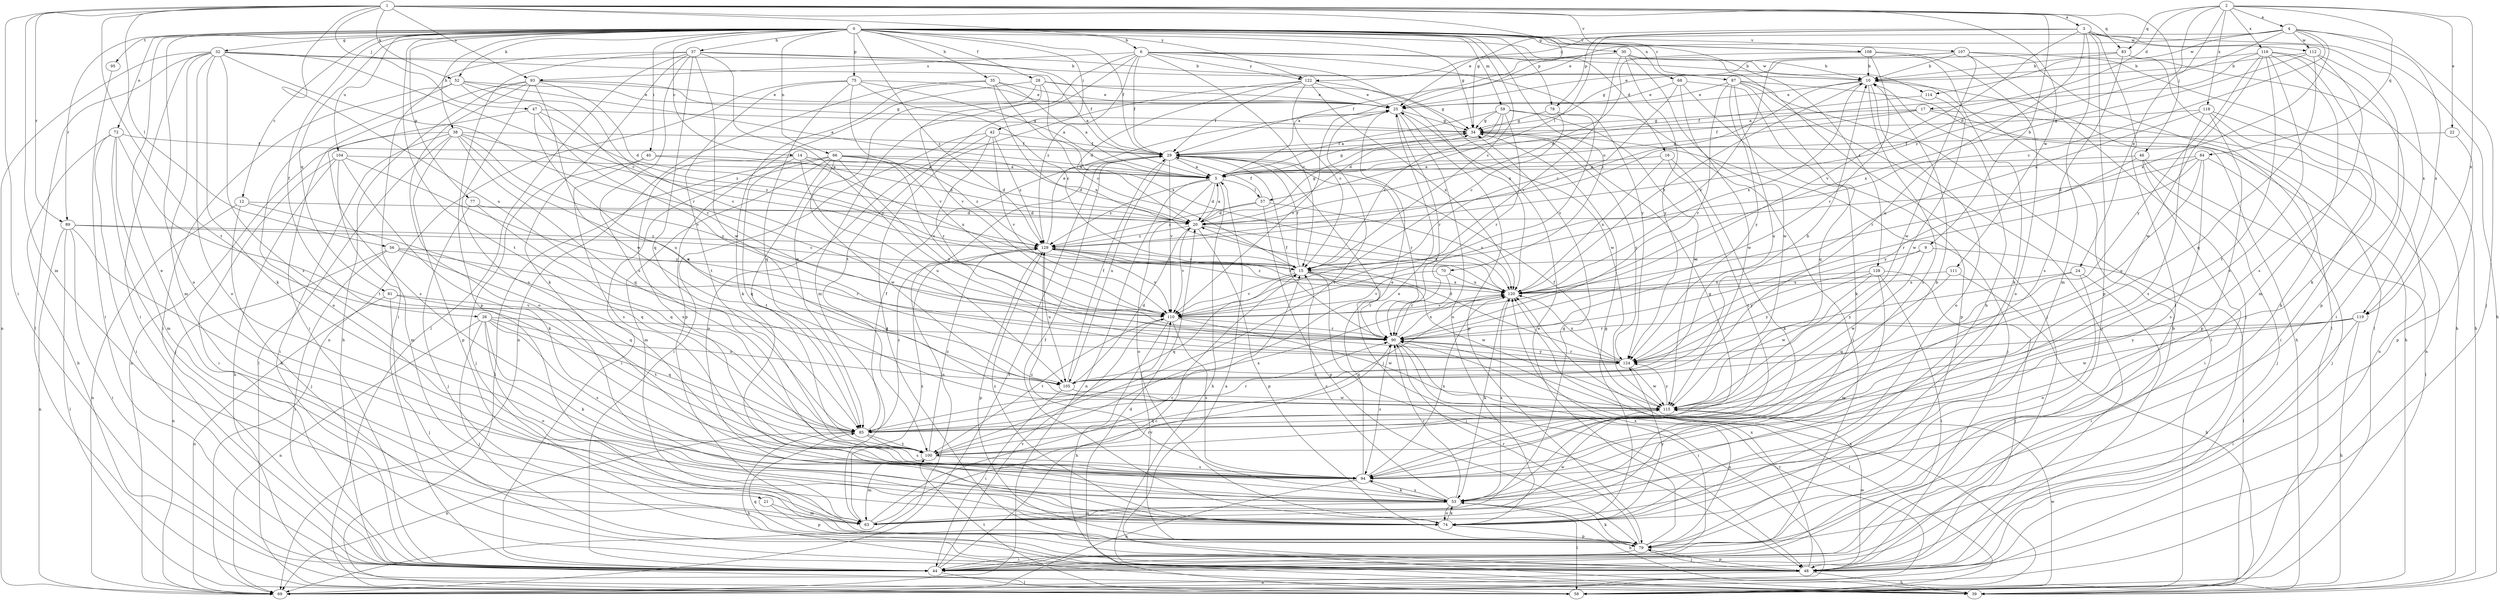 strict digraph  {
0;
1;
2;
3;
4;
5;
6;
9;
10;
12;
14;
15;
16;
17;
20;
21;
22;
24;
25;
26;
28;
29;
30;
32;
34;
35;
37;
38;
39;
40;
42;
44;
46;
47;
48;
52;
53;
56;
57;
58;
59;
63;
66;
68;
69;
70;
72;
74;
75;
77;
78;
79;
81;
83;
84;
85;
87;
89;
90;
93;
94;
95;
100;
104;
105;
107;
108;
110;
111;
112;
114;
115;
116;
118;
119;
120;
122;
124;
128;
129;
0 -> 6  [label=b];
0 -> 12  [label=c];
0 -> 14  [label=c];
0 -> 15  [label=c];
0 -> 16  [label=d];
0 -> 21  [label=e];
0 -> 26  [label=f];
0 -> 28  [label=f];
0 -> 29  [label=f];
0 -> 30  [label=g];
0 -> 32  [label=g];
0 -> 34  [label=g];
0 -> 35  [label=h];
0 -> 37  [label=h];
0 -> 38  [label=h];
0 -> 40  [label=i];
0 -> 42  [label=i];
0 -> 52  [label=k];
0 -> 59  [label=m];
0 -> 66  [label=n];
0 -> 68  [label=n];
0 -> 70  [label=o];
0 -> 72  [label=o];
0 -> 74  [label=o];
0 -> 75  [label=p];
0 -> 77  [label=p];
0 -> 78  [label=p];
0 -> 81  [label=q];
0 -> 87  [label=r];
0 -> 89  [label=r];
0 -> 95  [label=t];
0 -> 100  [label=t];
0 -> 104  [label=u];
0 -> 107  [label=v];
0 -> 108  [label=v];
0 -> 128  [label=z];
0 -> 129  [label=z];
1 -> 3  [label=a];
1 -> 9  [label=b];
1 -> 34  [label=g];
1 -> 44  [label=i];
1 -> 46  [label=j];
1 -> 47  [label=j];
1 -> 52  [label=k];
1 -> 56  [label=l];
1 -> 63  [label=m];
1 -> 83  [label=q];
1 -> 89  [label=r];
1 -> 93  [label=s];
1 -> 100  [label=t];
1 -> 105  [label=u];
1 -> 108  [label=v];
1 -> 111  [label=w];
1 -> 122  [label=y];
2 -> 4  [label=a];
2 -> 17  [label=d];
2 -> 20  [label=d];
2 -> 22  [label=e];
2 -> 24  [label=e];
2 -> 83  [label=q];
2 -> 84  [label=q];
2 -> 116  [label=x];
2 -> 118  [label=x];
2 -> 119  [label=x];
3 -> 25  [label=e];
3 -> 39  [label=h];
3 -> 44  [label=i];
3 -> 57  [label=l];
3 -> 63  [label=m];
3 -> 78  [label=p];
3 -> 79  [label=p];
3 -> 105  [label=u];
3 -> 110  [label=v];
3 -> 112  [label=w];
3 -> 119  [label=x];
4 -> 15  [label=c];
4 -> 25  [label=e];
4 -> 48  [label=j];
4 -> 112  [label=w];
4 -> 114  [label=w];
4 -> 119  [label=x];
4 -> 120  [label=x];
4 -> 122  [label=y];
4 -> 129  [label=z];
5 -> 20  [label=d];
5 -> 34  [label=g];
5 -> 39  [label=h];
5 -> 57  [label=l];
5 -> 69  [label=n];
5 -> 74  [label=o];
5 -> 129  [label=z];
6 -> 10  [label=b];
6 -> 15  [label=c];
6 -> 29  [label=f];
6 -> 63  [label=m];
6 -> 93  [label=s];
6 -> 100  [label=t];
6 -> 114  [label=w];
6 -> 120  [label=x];
6 -> 122  [label=y];
6 -> 124  [label=y];
6 -> 129  [label=z];
9 -> 15  [label=c];
9 -> 58  [label=l];
9 -> 115  [label=w];
9 -> 124  [label=y];
10 -> 25  [label=e];
10 -> 39  [label=h];
10 -> 74  [label=o];
10 -> 94  [label=s];
10 -> 120  [label=x];
10 -> 129  [label=z];
12 -> 20  [label=d];
12 -> 48  [label=j];
12 -> 69  [label=n];
12 -> 85  [label=q];
14 -> 5  [label=a];
14 -> 20  [label=d];
14 -> 85  [label=q];
14 -> 94  [label=s];
14 -> 105  [label=u];
14 -> 120  [label=x];
15 -> 29  [label=f];
15 -> 48  [label=j];
15 -> 85  [label=q];
15 -> 90  [label=r];
15 -> 110  [label=v];
15 -> 115  [label=w];
15 -> 120  [label=x];
15 -> 129  [label=z];
16 -> 5  [label=a];
16 -> 53  [label=k];
16 -> 100  [label=t];
16 -> 120  [label=x];
17 -> 5  [label=a];
17 -> 29  [label=f];
17 -> 34  [label=g];
17 -> 53  [label=k];
17 -> 69  [label=n];
20 -> 5  [label=a];
20 -> 34  [label=g];
20 -> 79  [label=p];
20 -> 110  [label=v];
20 -> 120  [label=x];
20 -> 129  [label=z];
21 -> 63  [label=m];
21 -> 79  [label=p];
22 -> 29  [label=f];
22 -> 79  [label=p];
24 -> 44  [label=i];
24 -> 74  [label=o];
24 -> 120  [label=x];
24 -> 124  [label=y];
25 -> 34  [label=g];
25 -> 74  [label=o];
25 -> 79  [label=p];
25 -> 90  [label=r];
25 -> 100  [label=t];
25 -> 110  [label=v];
26 -> 48  [label=j];
26 -> 53  [label=k];
26 -> 69  [label=n];
26 -> 74  [label=o];
26 -> 85  [label=q];
26 -> 90  [label=r];
26 -> 94  [label=s];
26 -> 105  [label=u];
28 -> 25  [label=e];
28 -> 34  [label=g];
28 -> 79  [label=p];
28 -> 85  [label=q];
28 -> 110  [label=v];
28 -> 120  [label=x];
29 -> 5  [label=a];
29 -> 48  [label=j];
29 -> 69  [label=n];
29 -> 90  [label=r];
29 -> 105  [label=u];
29 -> 110  [label=v];
30 -> 5  [label=a];
30 -> 10  [label=b];
30 -> 29  [label=f];
30 -> 48  [label=j];
30 -> 110  [label=v];
30 -> 115  [label=w];
30 -> 124  [label=y];
32 -> 5  [label=a];
32 -> 10  [label=b];
32 -> 15  [label=c];
32 -> 44  [label=i];
32 -> 53  [label=k];
32 -> 58  [label=l];
32 -> 63  [label=m];
32 -> 69  [label=n];
32 -> 74  [label=o];
32 -> 90  [label=r];
32 -> 94  [label=s];
34 -> 29  [label=f];
34 -> 48  [label=j];
34 -> 124  [label=y];
35 -> 5  [label=a];
35 -> 15  [label=c];
35 -> 25  [label=e];
35 -> 53  [label=k];
35 -> 69  [label=n];
35 -> 120  [label=x];
37 -> 10  [label=b];
37 -> 29  [label=f];
37 -> 44  [label=i];
37 -> 53  [label=k];
37 -> 58  [label=l];
37 -> 79  [label=p];
37 -> 85  [label=q];
37 -> 94  [label=s];
37 -> 115  [label=w];
37 -> 124  [label=y];
38 -> 29  [label=f];
38 -> 44  [label=i];
38 -> 58  [label=l];
38 -> 69  [label=n];
38 -> 79  [label=p];
38 -> 85  [label=q];
38 -> 105  [label=u];
38 -> 110  [label=v];
38 -> 129  [label=z];
39 -> 5  [label=a];
40 -> 5  [label=a];
40 -> 20  [label=d];
40 -> 48  [label=j];
40 -> 94  [label=s];
42 -> 29  [label=f];
42 -> 44  [label=i];
42 -> 74  [label=o];
42 -> 90  [label=r];
42 -> 110  [label=v];
42 -> 129  [label=z];
44 -> 15  [label=c];
44 -> 58  [label=l];
44 -> 110  [label=v];
46 -> 5  [label=a];
46 -> 44  [label=i];
46 -> 48  [label=j];
46 -> 58  [label=l];
46 -> 124  [label=y];
47 -> 34  [label=g];
47 -> 94  [label=s];
47 -> 105  [label=u];
47 -> 124  [label=y];
47 -> 129  [label=z];
48 -> 10  [label=b];
48 -> 39  [label=h];
48 -> 69  [label=n];
48 -> 79  [label=p];
48 -> 85  [label=q];
48 -> 115  [label=w];
48 -> 120  [label=x];
52 -> 5  [label=a];
52 -> 25  [label=e];
52 -> 44  [label=i];
52 -> 74  [label=o];
52 -> 90  [label=r];
52 -> 110  [label=v];
53 -> 15  [label=c];
53 -> 39  [label=h];
53 -> 58  [label=l];
53 -> 63  [label=m];
53 -> 74  [label=o];
53 -> 90  [label=r];
53 -> 94  [label=s];
53 -> 120  [label=x];
53 -> 129  [label=z];
56 -> 15  [label=c];
56 -> 44  [label=i];
56 -> 69  [label=n];
56 -> 85  [label=q];
56 -> 90  [label=r];
57 -> 20  [label=d];
57 -> 29  [label=f];
57 -> 79  [label=p];
57 -> 120  [label=x];
57 -> 129  [label=z];
58 -> 20  [label=d];
58 -> 100  [label=t];
58 -> 115  [label=w];
58 -> 120  [label=x];
59 -> 5  [label=a];
59 -> 15  [label=c];
59 -> 20  [label=d];
59 -> 34  [label=g];
59 -> 44  [label=i];
59 -> 90  [label=r];
59 -> 115  [label=w];
63 -> 15  [label=c];
63 -> 34  [label=g];
63 -> 90  [label=r];
63 -> 115  [label=w];
63 -> 129  [label=z];
66 -> 5  [label=a];
66 -> 20  [label=d];
66 -> 44  [label=i];
66 -> 58  [label=l];
66 -> 63  [label=m];
66 -> 100  [label=t];
66 -> 110  [label=v];
66 -> 115  [label=w];
66 -> 124  [label=y];
66 -> 129  [label=z];
68 -> 15  [label=c];
68 -> 25  [label=e];
68 -> 53  [label=k];
68 -> 79  [label=p];
68 -> 115  [label=w];
69 -> 29  [label=f];
69 -> 90  [label=r];
70 -> 90  [label=r];
70 -> 110  [label=v];
70 -> 120  [label=x];
72 -> 29  [label=f];
72 -> 39  [label=h];
72 -> 44  [label=i];
72 -> 48  [label=j];
72 -> 63  [label=m];
72 -> 100  [label=t];
74 -> 10  [label=b];
74 -> 29  [label=f];
74 -> 34  [label=g];
74 -> 53  [label=k];
74 -> 79  [label=p];
74 -> 124  [label=y];
74 -> 129  [label=z];
75 -> 5  [label=a];
75 -> 15  [label=c];
75 -> 25  [label=e];
75 -> 69  [label=n];
75 -> 85  [label=q];
75 -> 100  [label=t];
75 -> 110  [label=v];
77 -> 20  [label=d];
77 -> 48  [label=j];
77 -> 85  [label=q];
78 -> 15  [label=c];
78 -> 34  [label=g];
78 -> 110  [label=v];
79 -> 25  [label=e];
79 -> 44  [label=i];
79 -> 48  [label=j];
79 -> 53  [label=k];
79 -> 90  [label=r];
79 -> 110  [label=v];
79 -> 120  [label=x];
81 -> 48  [label=j];
81 -> 69  [label=n];
81 -> 100  [label=t];
81 -> 110  [label=v];
83 -> 10  [label=b];
83 -> 34  [label=g];
83 -> 39  [label=h];
83 -> 58  [label=l];
83 -> 94  [label=s];
84 -> 5  [label=a];
84 -> 20  [label=d];
84 -> 48  [label=j];
84 -> 90  [label=r];
84 -> 94  [label=s];
84 -> 105  [label=u];
85 -> 29  [label=f];
85 -> 39  [label=h];
85 -> 69  [label=n];
85 -> 90  [label=r];
85 -> 94  [label=s];
85 -> 100  [label=t];
85 -> 120  [label=x];
85 -> 129  [label=z];
87 -> 25  [label=e];
87 -> 39  [label=h];
87 -> 48  [label=j];
87 -> 58  [label=l];
87 -> 85  [label=q];
87 -> 90  [label=r];
87 -> 105  [label=u];
87 -> 124  [label=y];
89 -> 15  [label=c];
89 -> 44  [label=i];
89 -> 53  [label=k];
89 -> 58  [label=l];
89 -> 69  [label=n];
89 -> 129  [label=z];
90 -> 29  [label=f];
90 -> 44  [label=i];
90 -> 58  [label=l];
90 -> 69  [label=n];
90 -> 94  [label=s];
90 -> 120  [label=x];
90 -> 124  [label=y];
93 -> 20  [label=d];
93 -> 25  [label=e];
93 -> 34  [label=g];
93 -> 39  [label=h];
93 -> 44  [label=i];
93 -> 74  [label=o];
93 -> 94  [label=s];
93 -> 115  [label=w];
94 -> 10  [label=b];
94 -> 25  [label=e];
94 -> 53  [label=k];
94 -> 69  [label=n];
94 -> 120  [label=x];
95 -> 44  [label=i];
100 -> 25  [label=e];
100 -> 34  [label=g];
100 -> 63  [label=m];
100 -> 94  [label=s];
100 -> 120  [label=x];
100 -> 129  [label=z];
104 -> 5  [label=a];
104 -> 39  [label=h];
104 -> 44  [label=i];
104 -> 53  [label=k];
104 -> 63  [label=m];
104 -> 124  [label=y];
105 -> 10  [label=b];
105 -> 20  [label=d];
105 -> 29  [label=f];
105 -> 44  [label=i];
105 -> 115  [label=w];
107 -> 10  [label=b];
107 -> 25  [label=e];
107 -> 39  [label=h];
107 -> 48  [label=j];
107 -> 58  [label=l];
107 -> 110  [label=v];
107 -> 115  [label=w];
108 -> 10  [label=b];
108 -> 20  [label=d];
108 -> 53  [label=k];
108 -> 74  [label=o];
108 -> 90  [label=r];
110 -> 39  [label=h];
110 -> 90  [label=r];
110 -> 94  [label=s];
110 -> 100  [label=t];
110 -> 115  [label=w];
111 -> 39  [label=h];
111 -> 85  [label=q];
111 -> 120  [label=x];
112 -> 10  [label=b];
112 -> 79  [label=p];
112 -> 85  [label=q];
112 -> 94  [label=s];
112 -> 120  [label=x];
114 -> 29  [label=f];
114 -> 115  [label=w];
115 -> 29  [label=f];
115 -> 85  [label=q];
115 -> 124  [label=y];
116 -> 5  [label=a];
116 -> 10  [label=b];
116 -> 44  [label=i];
116 -> 53  [label=k];
116 -> 63  [label=m];
116 -> 94  [label=s];
116 -> 100  [label=t];
116 -> 115  [label=w];
116 -> 124  [label=y];
118 -> 34  [label=g];
118 -> 44  [label=i];
118 -> 69  [label=n];
118 -> 79  [label=p];
118 -> 90  [label=r];
118 -> 94  [label=s];
119 -> 39  [label=h];
119 -> 44  [label=i];
119 -> 90  [label=r];
119 -> 115  [label=w];
119 -> 124  [label=y];
120 -> 10  [label=b];
120 -> 53  [label=k];
120 -> 110  [label=v];
120 -> 129  [label=z];
122 -> 15  [label=c];
122 -> 20  [label=d];
122 -> 25  [label=e];
122 -> 29  [label=f];
122 -> 48  [label=j];
122 -> 115  [label=w];
122 -> 120  [label=x];
124 -> 20  [label=d];
124 -> 90  [label=r];
124 -> 105  [label=u];
124 -> 115  [label=w];
124 -> 120  [label=x];
128 -> 44  [label=i];
128 -> 48  [label=j];
128 -> 63  [label=m];
128 -> 115  [label=w];
128 -> 120  [label=x];
128 -> 124  [label=y];
129 -> 15  [label=c];
129 -> 25  [label=e];
129 -> 79  [label=p];
129 -> 105  [label=u];
129 -> 110  [label=v];
129 -> 120  [label=x];
}
